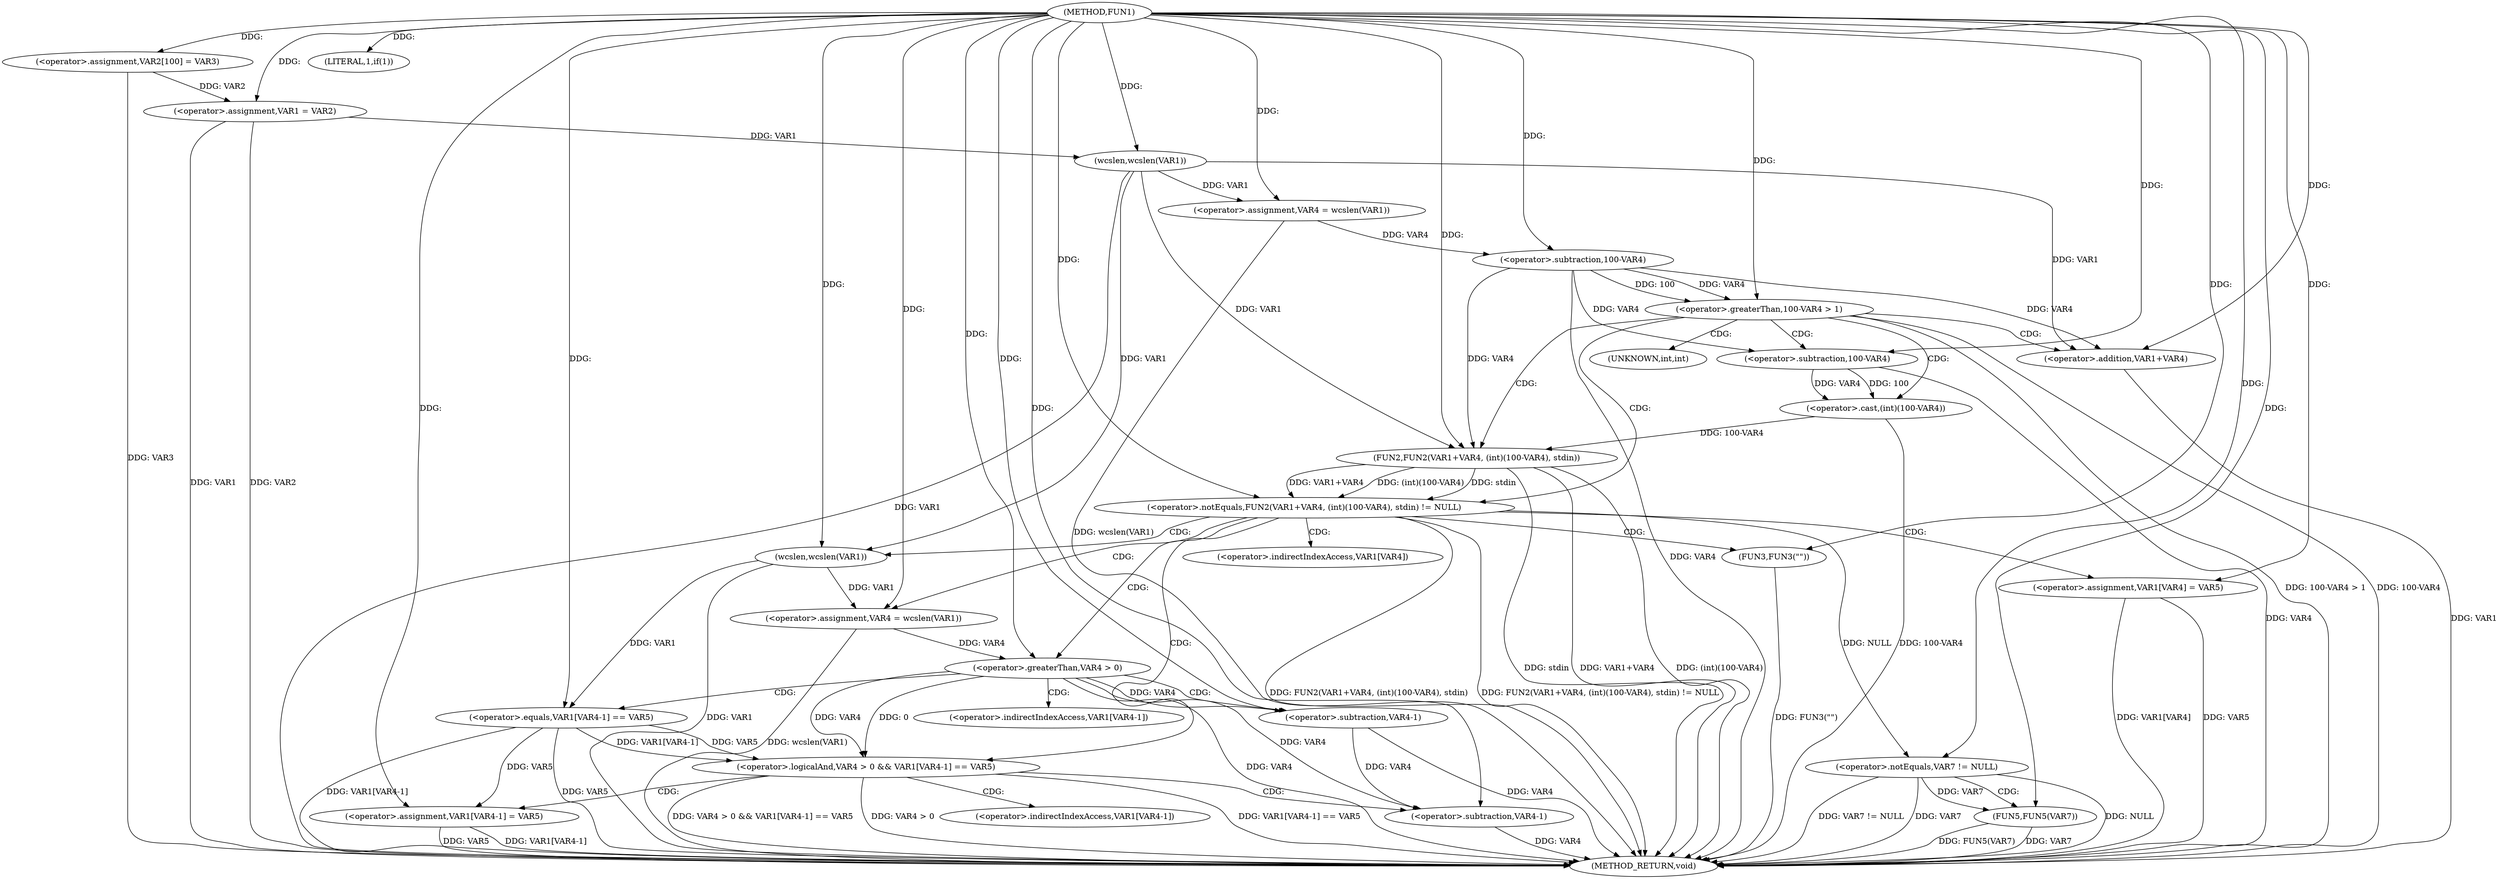 digraph FUN1 {  
"1000100" [label = "(METHOD,FUN1)" ]
"1000182" [label = "(METHOD_RETURN,void)" ]
"1000104" [label = "(<operator>.assignment,VAR2[100] = VAR3)" ]
"1000107" [label = "(<operator>.assignment,VAR1 = VAR2)" ]
"1000111" [label = "(LITERAL,1,if(1))" ]
"1000115" [label = "(<operator>.assignment,VAR4 = wcslen(VAR1))" ]
"1000117" [label = "(wcslen,wcslen(VAR1))" ]
"1000120" [label = "(<operator>.greaterThan,100-VAR4 > 1)" ]
"1000121" [label = "(<operator>.subtraction,100-VAR4)" ]
"1000127" [label = "(<operator>.notEquals,FUN2(VAR1+VAR4, (int)(100-VAR4), stdin) != NULL)" ]
"1000128" [label = "(FUN2,FUN2(VAR1+VAR4, (int)(100-VAR4), stdin))" ]
"1000129" [label = "(<operator>.addition,VAR1+VAR4)" ]
"1000132" [label = "(<operator>.cast,(int)(100-VAR4))" ]
"1000134" [label = "(<operator>.subtraction,100-VAR4)" ]
"1000140" [label = "(<operator>.assignment,VAR4 = wcslen(VAR1))" ]
"1000142" [label = "(wcslen,wcslen(VAR1))" ]
"1000145" [label = "(<operator>.logicalAnd,VAR4 > 0 && VAR1[VAR4-1] == VAR5)" ]
"1000146" [label = "(<operator>.greaterThan,VAR4 > 0)" ]
"1000149" [label = "(<operator>.equals,VAR1[VAR4-1] == VAR5)" ]
"1000152" [label = "(<operator>.subtraction,VAR4-1)" ]
"1000157" [label = "(<operator>.assignment,VAR1[VAR4-1] = VAR5)" ]
"1000160" [label = "(<operator>.subtraction,VAR4-1)" ]
"1000166" [label = "(FUN3,FUN3(\"\"))" ]
"1000168" [label = "(<operator>.assignment,VAR1[VAR4] = VAR5)" ]
"1000176" [label = "(<operator>.notEquals,VAR7 != NULL)" ]
"1000180" [label = "(FUN5,FUN5(VAR7))" ]
"1000133" [label = "(UNKNOWN,int,int)" ]
"1000150" [label = "(<operator>.indirectIndexAccess,VAR1[VAR4-1])" ]
"1000158" [label = "(<operator>.indirectIndexAccess,VAR1[VAR4-1])" ]
"1000169" [label = "(<operator>.indirectIndexAccess,VAR1[VAR4])" ]
  "1000107" -> "1000182"  [ label = "DDG: VAR1"] 
  "1000168" -> "1000182"  [ label = "DDG: VAR1[VAR4]"] 
  "1000180" -> "1000182"  [ label = "DDG: VAR7"] 
  "1000117" -> "1000182"  [ label = "DDG: VAR1"] 
  "1000120" -> "1000182"  [ label = "DDG: 100-VAR4 > 1"] 
  "1000127" -> "1000182"  [ label = "DDG: FUN2(VAR1+VAR4, (int)(100-VAR4), stdin)"] 
  "1000176" -> "1000182"  [ label = "DDG: NULL"] 
  "1000115" -> "1000182"  [ label = "DDG: wcslen(VAR1)"] 
  "1000129" -> "1000182"  [ label = "DDG: VAR1"] 
  "1000168" -> "1000182"  [ label = "DDG: VAR5"] 
  "1000140" -> "1000182"  [ label = "DDG: wcslen(VAR1)"] 
  "1000121" -> "1000182"  [ label = "DDG: VAR4"] 
  "1000128" -> "1000182"  [ label = "DDG: (int)(100-VAR4)"] 
  "1000166" -> "1000182"  [ label = "DDG: FUN3(\"\")"] 
  "1000128" -> "1000182"  [ label = "DDG: VAR1+VAR4"] 
  "1000149" -> "1000182"  [ label = "DDG: VAR5"] 
  "1000157" -> "1000182"  [ label = "DDG: VAR1[VAR4-1]"] 
  "1000132" -> "1000182"  [ label = "DDG: 100-VAR4"] 
  "1000120" -> "1000182"  [ label = "DDG: 100-VAR4"] 
  "1000180" -> "1000182"  [ label = "DDG: FUN5(VAR7)"] 
  "1000145" -> "1000182"  [ label = "DDG: VAR1[VAR4-1] == VAR5"] 
  "1000176" -> "1000182"  [ label = "DDG: VAR7 != NULL"] 
  "1000127" -> "1000182"  [ label = "DDG: FUN2(VAR1+VAR4, (int)(100-VAR4), stdin) != NULL"] 
  "1000152" -> "1000182"  [ label = "DDG: VAR4"] 
  "1000142" -> "1000182"  [ label = "DDG: VAR1"] 
  "1000134" -> "1000182"  [ label = "DDG: VAR4"] 
  "1000145" -> "1000182"  [ label = "DDG: VAR4 > 0 && VAR1[VAR4-1] == VAR5"] 
  "1000176" -> "1000182"  [ label = "DDG: VAR7"] 
  "1000149" -> "1000182"  [ label = "DDG: VAR1[VAR4-1]"] 
  "1000157" -> "1000182"  [ label = "DDG: VAR5"] 
  "1000145" -> "1000182"  [ label = "DDG: VAR4 > 0"] 
  "1000146" -> "1000182"  [ label = "DDG: VAR4"] 
  "1000160" -> "1000182"  [ label = "DDG: VAR4"] 
  "1000128" -> "1000182"  [ label = "DDG: stdin"] 
  "1000104" -> "1000182"  [ label = "DDG: VAR3"] 
  "1000107" -> "1000182"  [ label = "DDG: VAR2"] 
  "1000100" -> "1000104"  [ label = "DDG: "] 
  "1000104" -> "1000107"  [ label = "DDG: VAR2"] 
  "1000100" -> "1000107"  [ label = "DDG: "] 
  "1000100" -> "1000111"  [ label = "DDG: "] 
  "1000117" -> "1000115"  [ label = "DDG: VAR1"] 
  "1000100" -> "1000115"  [ label = "DDG: "] 
  "1000107" -> "1000117"  [ label = "DDG: VAR1"] 
  "1000100" -> "1000117"  [ label = "DDG: "] 
  "1000121" -> "1000120"  [ label = "DDG: 100"] 
  "1000121" -> "1000120"  [ label = "DDG: VAR4"] 
  "1000100" -> "1000121"  [ label = "DDG: "] 
  "1000115" -> "1000121"  [ label = "DDG: VAR4"] 
  "1000100" -> "1000120"  [ label = "DDG: "] 
  "1000128" -> "1000127"  [ label = "DDG: VAR1+VAR4"] 
  "1000128" -> "1000127"  [ label = "DDG: (int)(100-VAR4)"] 
  "1000128" -> "1000127"  [ label = "DDG: stdin"] 
  "1000117" -> "1000128"  [ label = "DDG: VAR1"] 
  "1000100" -> "1000128"  [ label = "DDG: "] 
  "1000121" -> "1000128"  [ label = "DDG: VAR4"] 
  "1000117" -> "1000129"  [ label = "DDG: VAR1"] 
  "1000100" -> "1000129"  [ label = "DDG: "] 
  "1000121" -> "1000129"  [ label = "DDG: VAR4"] 
  "1000132" -> "1000128"  [ label = "DDG: 100-VAR4"] 
  "1000134" -> "1000132"  [ label = "DDG: 100"] 
  "1000134" -> "1000132"  [ label = "DDG: VAR4"] 
  "1000100" -> "1000134"  [ label = "DDG: "] 
  "1000121" -> "1000134"  [ label = "DDG: VAR4"] 
  "1000100" -> "1000127"  [ label = "DDG: "] 
  "1000142" -> "1000140"  [ label = "DDG: VAR1"] 
  "1000100" -> "1000140"  [ label = "DDG: "] 
  "1000100" -> "1000142"  [ label = "DDG: "] 
  "1000117" -> "1000142"  [ label = "DDG: VAR1"] 
  "1000146" -> "1000145"  [ label = "DDG: VAR4"] 
  "1000146" -> "1000145"  [ label = "DDG: 0"] 
  "1000140" -> "1000146"  [ label = "DDG: VAR4"] 
  "1000100" -> "1000146"  [ label = "DDG: "] 
  "1000149" -> "1000145"  [ label = "DDG: VAR1[VAR4-1]"] 
  "1000149" -> "1000145"  [ label = "DDG: VAR5"] 
  "1000142" -> "1000149"  [ label = "DDG: VAR1"] 
  "1000146" -> "1000152"  [ label = "DDG: VAR4"] 
  "1000100" -> "1000152"  [ label = "DDG: "] 
  "1000100" -> "1000149"  [ label = "DDG: "] 
  "1000149" -> "1000157"  [ label = "DDG: VAR5"] 
  "1000100" -> "1000157"  [ label = "DDG: "] 
  "1000152" -> "1000160"  [ label = "DDG: VAR4"] 
  "1000146" -> "1000160"  [ label = "DDG: VAR4"] 
  "1000100" -> "1000160"  [ label = "DDG: "] 
  "1000100" -> "1000166"  [ label = "DDG: "] 
  "1000100" -> "1000168"  [ label = "DDG: "] 
  "1000100" -> "1000176"  [ label = "DDG: "] 
  "1000127" -> "1000176"  [ label = "DDG: NULL"] 
  "1000176" -> "1000180"  [ label = "DDG: VAR7"] 
  "1000100" -> "1000180"  [ label = "DDG: "] 
  "1000120" -> "1000127"  [ label = "CDG: "] 
  "1000120" -> "1000128"  [ label = "CDG: "] 
  "1000120" -> "1000133"  [ label = "CDG: "] 
  "1000120" -> "1000132"  [ label = "CDG: "] 
  "1000120" -> "1000129"  [ label = "CDG: "] 
  "1000120" -> "1000134"  [ label = "CDG: "] 
  "1000127" -> "1000142"  [ label = "CDG: "] 
  "1000127" -> "1000166"  [ label = "CDG: "] 
  "1000127" -> "1000169"  [ label = "CDG: "] 
  "1000127" -> "1000168"  [ label = "CDG: "] 
  "1000127" -> "1000145"  [ label = "CDG: "] 
  "1000127" -> "1000146"  [ label = "CDG: "] 
  "1000127" -> "1000140"  [ label = "CDG: "] 
  "1000145" -> "1000157"  [ label = "CDG: "] 
  "1000145" -> "1000158"  [ label = "CDG: "] 
  "1000145" -> "1000160"  [ label = "CDG: "] 
  "1000146" -> "1000152"  [ label = "CDG: "] 
  "1000146" -> "1000150"  [ label = "CDG: "] 
  "1000146" -> "1000149"  [ label = "CDG: "] 
  "1000176" -> "1000180"  [ label = "CDG: "] 
}
